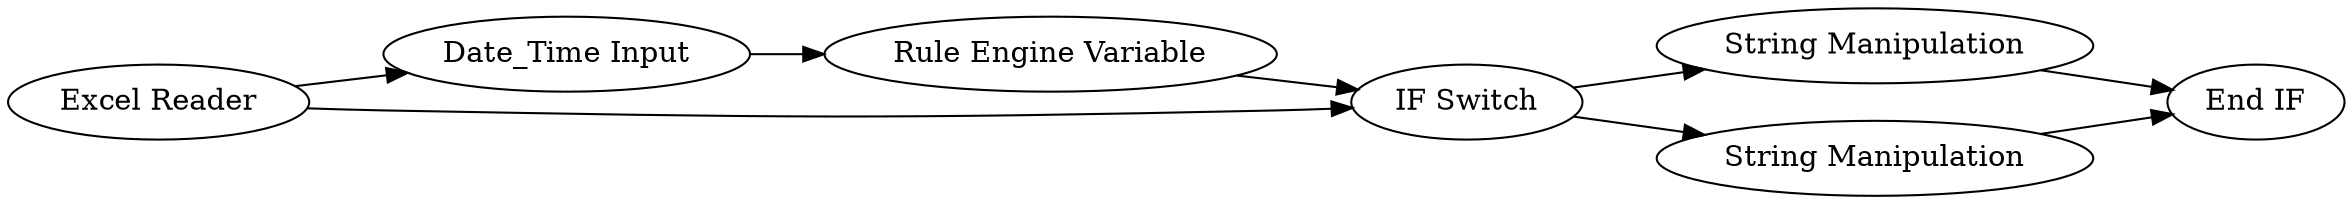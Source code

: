 digraph {
	1 [label="Excel Reader"]
	2 [label="Date_Time Input"]
	3 [label="Rule Engine Variable"]
	4 [label="IF Switch"]
	6 [label="String Manipulation"]
	7 [label="String Manipulation"]
	8 [label="End IF"]
	1 -> 2
	1 -> 4
	2 -> 3
	3 -> 4
	4 -> 6
	4 -> 7
	6 -> 8
	7 -> 8
	rankdir=LR
}
